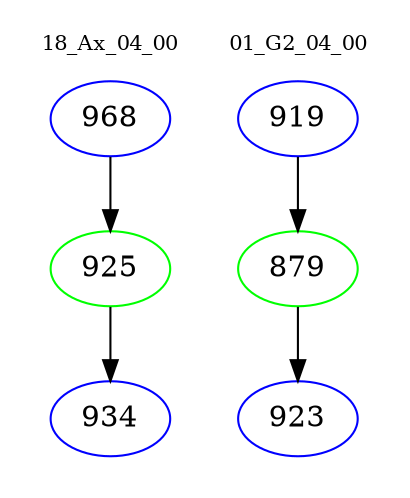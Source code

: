 digraph{
subgraph cluster_0 {
color = white
label = "18_Ax_04_00";
fontsize=10;
T0_968 [label="968", color="blue"]
T0_968 -> T0_925 [color="black"]
T0_925 [label="925", color="green"]
T0_925 -> T0_934 [color="black"]
T0_934 [label="934", color="blue"]
}
subgraph cluster_1 {
color = white
label = "01_G2_04_00";
fontsize=10;
T1_919 [label="919", color="blue"]
T1_919 -> T1_879 [color="black"]
T1_879 [label="879", color="green"]
T1_879 -> T1_923 [color="black"]
T1_923 [label="923", color="blue"]
}
}
